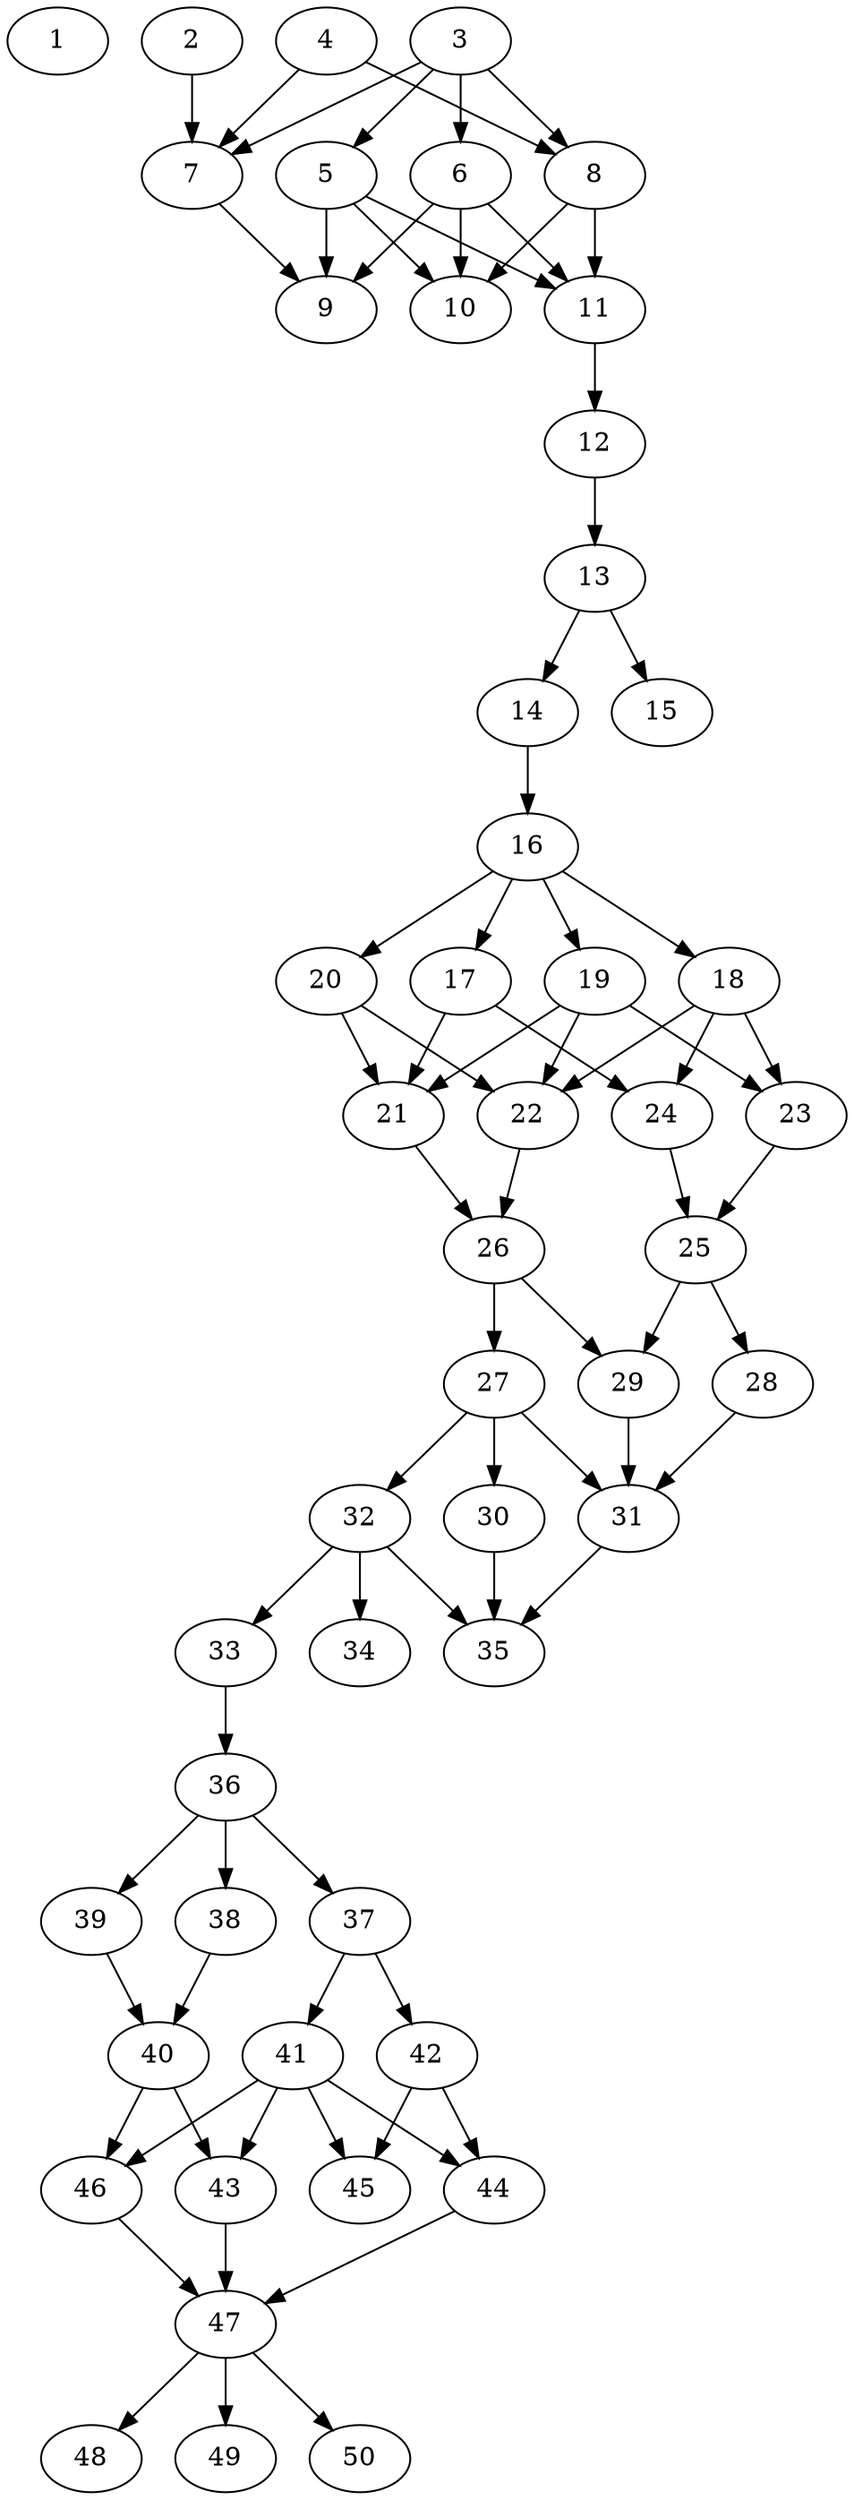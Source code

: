 // DAG automatically generated by daggen at Thu Oct  3 14:07:58 2019
// ./daggen --dot -n 50 --ccr 0.5 --fat 0.3 --regular 0.5 --density 0.7 --mindata 5242880 --maxdata 52428800 
digraph G {
  1 [size="101015552", alpha="0.04", expect_size="50507776"] 
  2 [size="54269952", alpha="0.19", expect_size="27134976"] 
  2 -> 7 [size ="27134976"]
  3 [size="92405760", alpha="0.15", expect_size="46202880"] 
  3 -> 5 [size ="46202880"]
  3 -> 6 [size ="46202880"]
  3 -> 7 [size ="46202880"]
  3 -> 8 [size ="46202880"]
  4 [size="83365888", alpha="0.13", expect_size="41682944"] 
  4 -> 7 [size ="41682944"]
  4 -> 8 [size ="41682944"]
  5 [size="72941568", alpha="0.06", expect_size="36470784"] 
  5 -> 9 [size ="36470784"]
  5 -> 10 [size ="36470784"]
  5 -> 11 [size ="36470784"]
  6 [size="78944256", alpha="0.10", expect_size="39472128"] 
  6 -> 9 [size ="39472128"]
  6 -> 10 [size ="39472128"]
  6 -> 11 [size ="39472128"]
  7 [size="84551680", alpha="0.08", expect_size="42275840"] 
  7 -> 9 [size ="42275840"]
  8 [size="15456256", alpha="0.00", expect_size="7728128"] 
  8 -> 10 [size ="7728128"]
  8 -> 11 [size ="7728128"]
  9 [size="93581312", alpha="0.15", expect_size="46790656"] 
  10 [size="67221504", alpha="0.17", expect_size="33610752"] 
  11 [size="54462464", alpha="0.03", expect_size="27231232"] 
  11 -> 12 [size ="27231232"]
  12 [size="74729472", alpha="0.14", expect_size="37364736"] 
  12 -> 13 [size ="37364736"]
  13 [size="68790272", alpha="0.18", expect_size="34395136"] 
  13 -> 14 [size ="34395136"]
  13 -> 15 [size ="34395136"]
  14 [size="45131776", alpha="0.05", expect_size="22565888"] 
  14 -> 16 [size ="22565888"]
  15 [size="12011520", alpha="0.10", expect_size="6005760"] 
  16 [size="38727680", alpha="0.18", expect_size="19363840"] 
  16 -> 17 [size ="19363840"]
  16 -> 18 [size ="19363840"]
  16 -> 19 [size ="19363840"]
  16 -> 20 [size ="19363840"]
  17 [size="85325824", alpha="0.05", expect_size="42662912"] 
  17 -> 21 [size ="42662912"]
  17 -> 24 [size ="42662912"]
  18 [size="29497344", alpha="0.05", expect_size="14748672"] 
  18 -> 22 [size ="14748672"]
  18 -> 23 [size ="14748672"]
  18 -> 24 [size ="14748672"]
  19 [size="30842880", alpha="0.07", expect_size="15421440"] 
  19 -> 21 [size ="15421440"]
  19 -> 22 [size ="15421440"]
  19 -> 23 [size ="15421440"]
  20 [size="99883008", alpha="0.09", expect_size="49941504"] 
  20 -> 21 [size ="49941504"]
  20 -> 22 [size ="49941504"]
  21 [size="84013056", alpha="0.10", expect_size="42006528"] 
  21 -> 26 [size ="42006528"]
  22 [size="98062336", alpha="0.20", expect_size="49031168"] 
  22 -> 26 [size ="49031168"]
  23 [size="68413440", alpha="0.07", expect_size="34206720"] 
  23 -> 25 [size ="34206720"]
  24 [size="57069568", alpha="0.10", expect_size="28534784"] 
  24 -> 25 [size ="28534784"]
  25 [size="78747648", alpha="0.07", expect_size="39373824"] 
  25 -> 28 [size ="39373824"]
  25 -> 29 [size ="39373824"]
  26 [size="33122304", alpha="0.17", expect_size="16561152"] 
  26 -> 27 [size ="16561152"]
  26 -> 29 [size ="16561152"]
  27 [size="22839296", alpha="0.04", expect_size="11419648"] 
  27 -> 30 [size ="11419648"]
  27 -> 31 [size ="11419648"]
  27 -> 32 [size ="11419648"]
  28 [size="45504512", alpha="0.11", expect_size="22752256"] 
  28 -> 31 [size ="22752256"]
  29 [size="67878912", alpha="0.16", expect_size="33939456"] 
  29 -> 31 [size ="33939456"]
  30 [size="101609472", alpha="0.13", expect_size="50804736"] 
  30 -> 35 [size ="50804736"]
  31 [size="48969728", alpha="0.20", expect_size="24484864"] 
  31 -> 35 [size ="24484864"]
  32 [size="94861312", alpha="0.20", expect_size="47430656"] 
  32 -> 33 [size ="47430656"]
  32 -> 34 [size ="47430656"]
  32 -> 35 [size ="47430656"]
  33 [size="94326784", alpha="0.12", expect_size="47163392"] 
  33 -> 36 [size ="47163392"]
  34 [size="34914304", alpha="0.12", expect_size="17457152"] 
  35 [size="83879936", alpha="0.12", expect_size="41939968"] 
  36 [size="20563968", alpha="0.18", expect_size="10281984"] 
  36 -> 37 [size ="10281984"]
  36 -> 38 [size ="10281984"]
  36 -> 39 [size ="10281984"]
  37 [size="102168576", alpha="0.20", expect_size="51084288"] 
  37 -> 41 [size ="51084288"]
  37 -> 42 [size ="51084288"]
  38 [size="25274368", alpha="0.06", expect_size="12637184"] 
  38 -> 40 [size ="12637184"]
  39 [size="77967360", alpha="0.16", expect_size="38983680"] 
  39 -> 40 [size ="38983680"]
  40 [size="60231680", alpha="0.05", expect_size="30115840"] 
  40 -> 43 [size ="30115840"]
  40 -> 46 [size ="30115840"]
  41 [size="28801024", alpha="0.10", expect_size="14400512"] 
  41 -> 43 [size ="14400512"]
  41 -> 44 [size ="14400512"]
  41 -> 45 [size ="14400512"]
  41 -> 46 [size ="14400512"]
  42 [size="27654144", alpha="0.13", expect_size="13827072"] 
  42 -> 44 [size ="13827072"]
  42 -> 45 [size ="13827072"]
  43 [size="26664960", alpha="0.09", expect_size="13332480"] 
  43 -> 47 [size ="13332480"]
  44 [size="84137984", alpha="0.14", expect_size="42068992"] 
  44 -> 47 [size ="42068992"]
  45 [size="45977600", alpha="0.14", expect_size="22988800"] 
  46 [size="102451200", alpha="0.19", expect_size="51225600"] 
  46 -> 47 [size ="51225600"]
  47 [size="93061120", alpha="0.07", expect_size="46530560"] 
  47 -> 48 [size ="46530560"]
  47 -> 49 [size ="46530560"]
  47 -> 50 [size ="46530560"]
  48 [size="92645376", alpha="0.01", expect_size="46322688"] 
  49 [size="25847808", alpha="0.08", expect_size="12923904"] 
  50 [size="101769216", alpha="0.15", expect_size="50884608"] 
}
